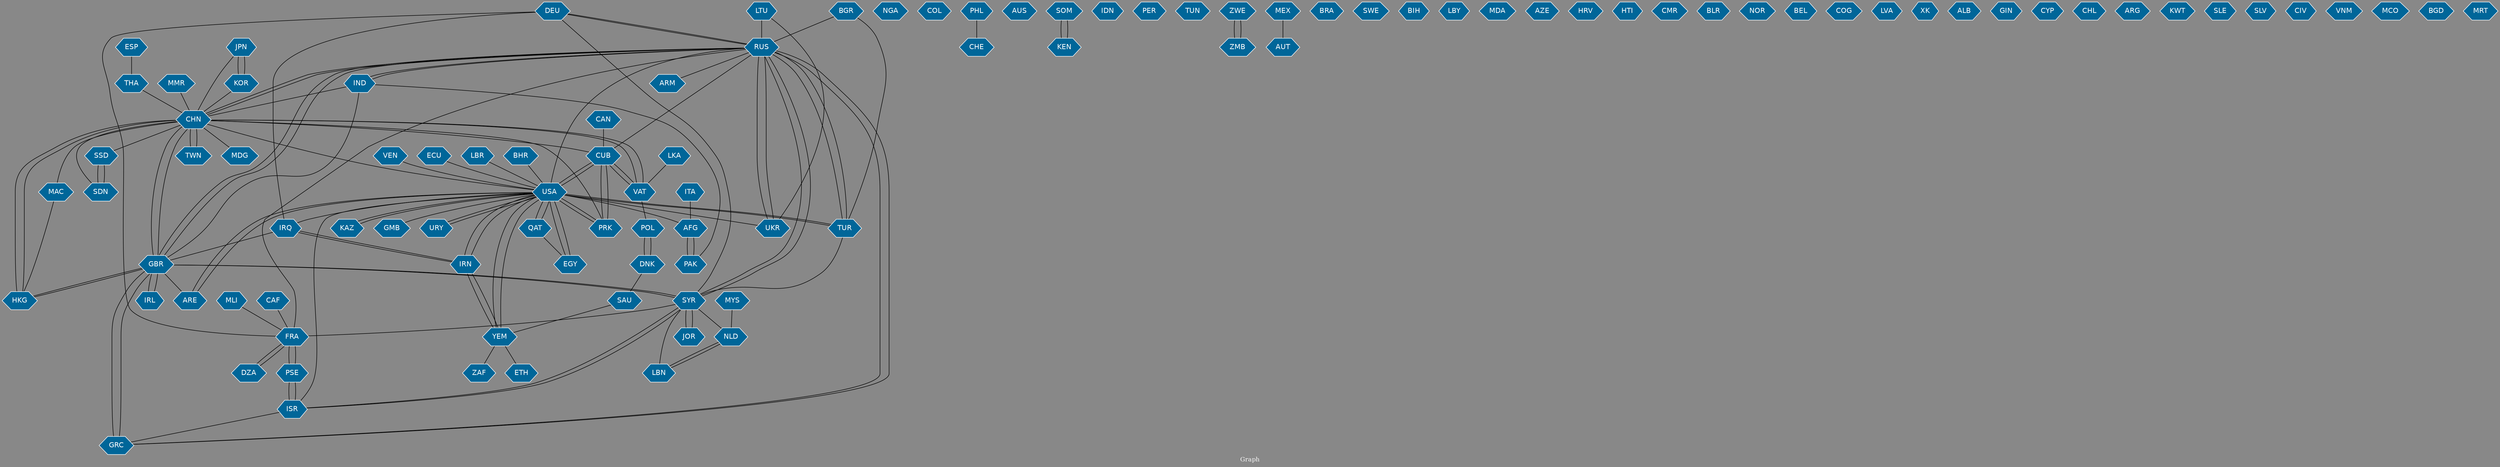 // Countries together in item graph
graph {
	graph [bgcolor="#888888" fontcolor=white fontsize=12 label="Graph" outputorder=edgesfirst overlap=prism]
	node [color=white fillcolor="#006699" fontcolor=white fontname=Helvetica shape=hexagon style=filled]
	edge [arrowhead=open color=black fontcolor=white fontname=Courier fontsize=12]
		DEU [label=DEU]
		IND [label=IND]
		CUB [label=CUB]
		RUS [label=RUS]
		NGA [label=NGA]
		CHN [label=CHN]
		USA [label=USA]
		ZAF [label=ZAF]
		GRC [label=GRC]
		FRA [label=FRA]
		QAT [label=QAT]
		PSE [label=PSE]
		PAK [label=PAK]
		HKG [label=HKG]
		IRQ [label=IRQ]
		THA [label=THA]
		ISR [label=ISR]
		COL [label=COL]
		TUR [label=TUR]
		UKR [label=UKR]
		MYS [label=MYS]
		JPN [label=JPN]
		PHL [label=PHL]
		PRK [label=PRK]
		AUS [label=AUS]
		GBR [label=GBR]
		TWN [label=TWN]
		CHE [label=CHE]
		SOM [label=SOM]
		IDN [label=IDN]
		LKA [label=LKA]
		SYR [label=SYR]
		PER [label=PER]
		EGY [label=EGY]
		AFG [label=AFG]
		LBN [label=LBN]
		NLD [label=NLD]
		VEN [label=VEN]
		LTU [label=LTU]
		TUN [label=TUN]
		ZWE [label=ZWE]
		ITA [label=ITA]
		KOR [label=KOR]
		CAN [label=CAN]
		MEX [label=MEX]
		DZA [label=DZA]
		BRA [label=BRA]
		SDN [label=SDN]
		VAT [label=VAT]
		KAZ [label=KAZ]
		IRN [label=IRN]
		SWE [label=SWE]
		BIH [label=BIH]
		GMB [label=GMB]
		YEM [label=YEM]
		IRL [label=IRL]
		LBY [label=LBY]
		MDA [label=MDA]
		AZE [label=AZE]
		ZMB [label=ZMB]
		ECU [label=ECU]
		HRV [label=HRV]
		URY [label=URY]
		LBR [label=LBR]
		ARE [label=ARE]
		JOR [label=JOR]
		SAU [label=SAU]
		HTI [label=HTI]
		ESP [label=ESP]
		ETH [label=ETH]
		DNK [label=DNK]
		MMR [label=MMR]
		BHR [label=BHR]
		KEN [label=KEN]
		CMR [label=CMR]
		BLR [label=BLR]
		NOR [label=NOR]
		POL [label=POL]
		BEL [label=BEL]
		COG [label=COG]
		MDG [label=MDG]
		MAC [label=MAC]
		MLI [label=MLI]
		LVA [label=LVA]
		XK [label=XK]
		ALB [label=ALB]
		SSD [label=SSD]
		GIN [label=GIN]
		BGR [label=BGR]
		CYP [label=CYP]
		CHL [label=CHL]
		ARG [label=ARG]
		KWT [label=KWT]
		ARM [label=ARM]
		CAF [label=CAF]
		SLE [label=SLE]
		SLV [label=SLV]
		CIV [label=CIV]
		VNM [label=VNM]
		AUT [label=AUT]
		MCO [label=MCO]
		BGD [label=BGD]
		MRT [label=MRT]
			IRQ -- GBR [weight=2]
			VEN -- USA [weight=1]
			HKG -- GBR [weight=2]
			CHN -- MAC [weight=1]
			LTU -- RUS [weight=2]
			CAF -- FRA [weight=1]
			USA -- TUR [weight=1]
			SYR -- GBR [weight=1]
			URY -- USA [weight=2]
			SDN -- CHN [weight=1]
			BGR -- RUS [weight=1]
			CHN -- VAT [weight=1]
			JOR -- SYR [weight=3]
			VAT -- POL [weight=1]
			MLI -- FRA [weight=2]
			USA -- GMB [weight=1]
			SYR -- ISR [weight=1]
			TUR -- SYR [weight=1]
			ZMB -- ZWE [weight=1]
			SYR -- LBN [weight=3]
			RUS -- DEU [weight=1]
			LBR -- USA [weight=1]
			CHN -- PRK [weight=1]
			SDN -- SSD [weight=1]
			USA -- YEM [weight=2]
			JPN -- CHN [weight=1]
			PAK -- IND [weight=3]
			TUR -- USA [weight=1]
			PRK -- USA [weight=3]
			GBR -- GRC [weight=1]
			ECU -- USA [weight=1]
			USA -- UKR [weight=1]
			USA -- IRN [weight=3]
			ARE -- USA [weight=1]
			RUS -- CUB [weight=2]
			TWN -- CHN [weight=3]
			USA -- AFG [weight=2]
			DEU -- RUS [weight=1]
			IRQ -- IRN [weight=2]
			CHN -- USA [weight=2]
			QAT -- USA [weight=1]
			SAU -- YEM [weight=1]
			CHN -- GBR [weight=2]
			LBN -- NLD [weight=1]
			GBR -- CHN [weight=2]
			ISR -- SYR [weight=1]
			RUS -- SYR [weight=2]
			DEU -- SYR [weight=1]
			FRA -- DEU [weight=1]
			RUS -- IND [weight=2]
			GBR -- IND [weight=1]
			USA -- ARE [weight=1]
			GBR -- HKG [weight=2]
			CHN -- TWN [weight=1]
			YEM -- IRN [weight=2]
			DZA -- FRA [weight=1]
			RUS -- TUR [weight=1]
			USA -- IRQ [weight=1]
			EGY -- USA [weight=1]
			ITA -- AFG [weight=1]
			YEM -- ZAF [weight=1]
			GBR -- IRL [weight=1]
			KAZ -- USA [weight=1]
			CUB -- VAT [weight=1]
			YEM -- ETH [weight=1]
			USA -- RUS [weight=3]
			PAK -- AFG [weight=3]
			PSE -- ISR [weight=17]
			HKG -- CHN [weight=2]
			ISR -- USA [weight=1]
			GBR -- RUS [weight=1]
			KOR -- CHN [weight=2]
			LKA -- VAT [weight=1]
			IRN -- YEM [weight=1]
			MAC -- HKG [weight=1]
			PHL -- CHE [weight=1]
			CHN -- CUB [weight=1]
			GBR -- SYR [weight=1]
			BGR -- TUR [weight=1]
			GRC -- RUS [weight=1]
			PRK -- CUB [weight=1]
			PSE -- FRA [weight=3]
			ISR -- PSE [weight=7]
			GBR -- ARE [weight=1]
			KOR -- JPN [weight=4]
			IRN -- IRQ [weight=2]
			DNK -- SAU [weight=1]
			DNK -- POL [weight=1]
			CHN -- MDG [weight=1]
			SYR -- JOR [weight=4]
			FRA -- DZA [weight=1]
			NLD -- LBN [weight=1]
			LTU -- UKR [weight=1]
			DEU -- IRQ [weight=1]
			CAN -- CUB [weight=1]
			VAT -- CHN [weight=2]
			CHN -- SSD [weight=1]
			IRL -- GBR [weight=1]
			SYR -- FRA [weight=1]
			RUS -- UKR [weight=5]
			ZWE -- ZMB [weight=1]
			IRN -- USA [weight=2]
			FRA -- PSE [weight=2]
			GRC -- GBR [weight=3]
			KEN -- SOM [weight=2]
			VAT -- CUB [weight=2]
			USA -- QAT [weight=2]
			SYR -- RUS [weight=1]
			USA -- PRK [weight=4]
			RUS -- ARM [weight=1]
			UKR -- RUS [weight=7]
			MYS -- NLD [weight=1]
			USA -- EGY [weight=3]
			TUR -- RUS [weight=1]
			RUS -- FRA [weight=3]
			QAT -- EGY [weight=1]
			SYR -- NLD [weight=2]
			JPN -- KOR [weight=4]
			THA -- CHN [weight=1]
			ESP -- THA [weight=1]
			IND -- RUS [weight=1]
			POL -- DNK [weight=1]
			SOM -- KEN [weight=2]
			YEM -- USA [weight=3]
			CHN -- RUS [weight=1]
			USA -- CUB [weight=9]
			USA -- KAZ [weight=1]
			RUS -- GBR [weight=1]
			CUB -- USA [weight=7]
			CUB -- PRK [weight=1]
			USA -- URY [weight=1]
			IND -- CHN [weight=1]
			ISR -- GRC [weight=1]
			MEX -- AUT [weight=1]
			BHR -- USA [weight=1]
			SSD -- SDN [weight=1]
			RUS -- CHN [weight=1]
			AFG -- PAK [weight=1]
			RUS -- GRC [weight=1]
			MMR -- CHN [weight=1]
			CHN -- HKG [weight=4]
}